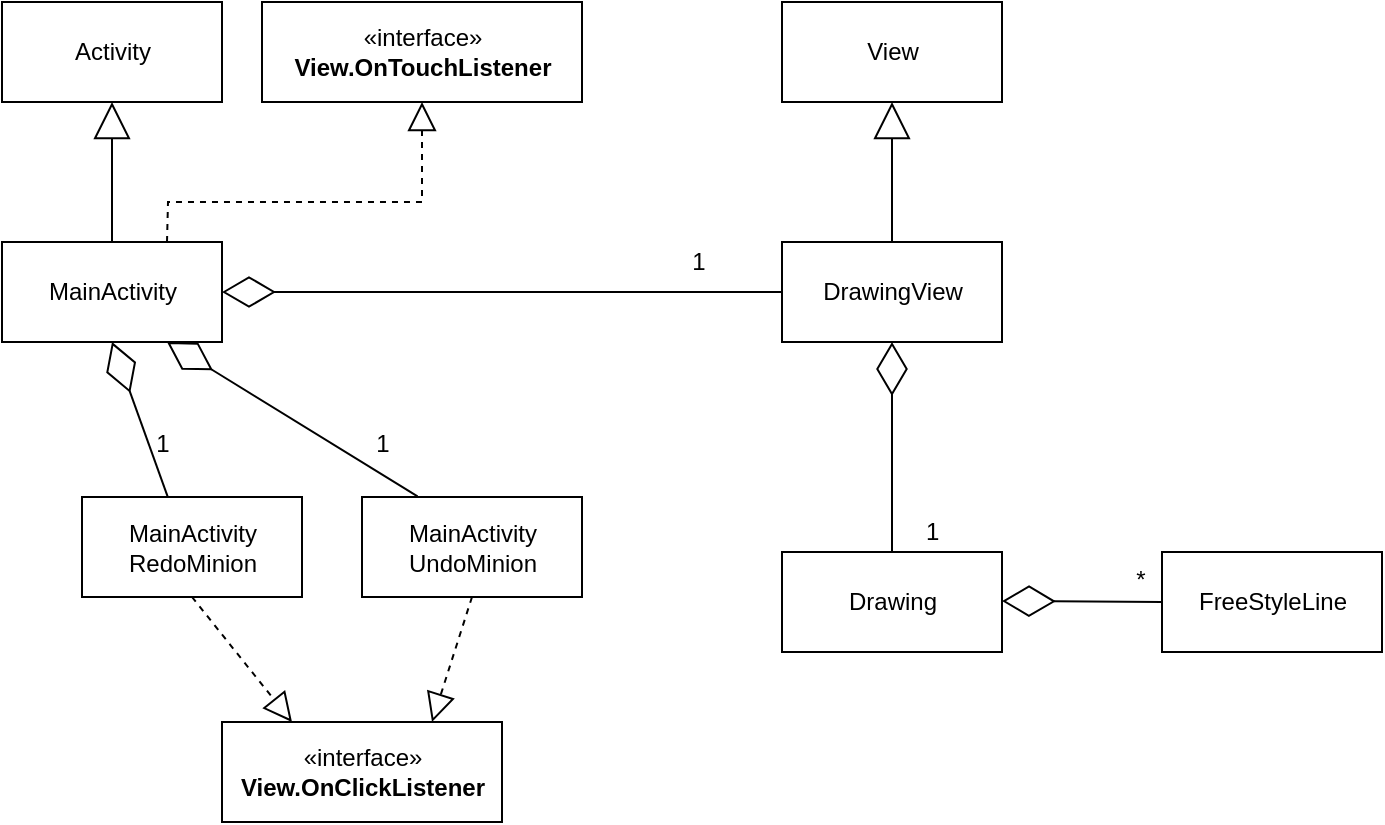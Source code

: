 <mxfile version="12.1.3" type="device" pages="1"><diagram id="Wag0u6_NZm4uqmxm5ulH" name="Page-1"><mxGraphModel dx="1412" dy="756" grid="1" gridSize="10" guides="1" tooltips="1" connect="1" arrows="1" fold="1" page="1" pageScale="1" pageWidth="827" pageHeight="1169" math="0" shadow="0"><root><mxCell id="0"/><mxCell id="1" parent="0"/><mxCell id="r71puIE21huBRmvZCwyF-3" value="MainActivity" style="html=1;" parent="1" vertex="1"><mxGeometry x="50" y="290" width="110" height="50" as="geometry"/></mxCell><mxCell id="r71puIE21huBRmvZCwyF-4" value="DrawingView" style="html=1;" parent="1" vertex="1"><mxGeometry x="440" y="290" width="110" height="50" as="geometry"/></mxCell><mxCell id="r71puIE21huBRmvZCwyF-5" value="" style="endArrow=diamondThin;endFill=0;endSize=24;html=1;entryX=1;entryY=0.5;entryDx=0;entryDy=0;align=right;exitX=0;exitY=0.5;exitDx=0;exitDy=0;" parent="1" source="r71puIE21huBRmvZCwyF-4" target="r71puIE21huBRmvZCwyF-3" edge="1"><mxGeometry width="160" relative="1" as="geometry"><mxPoint x="280" y="340" as="sourcePoint"/><mxPoint x="380" y="380" as="targetPoint"/></mxGeometry></mxCell><mxCell id="r71puIE21huBRmvZCwyF-10" value="1" style="text;html=1;resizable=0;points=[];align=center;verticalAlign=middle;labelBackgroundColor=#ffffff;" parent="r71puIE21huBRmvZCwyF-5" vertex="1" connectable="0"><mxGeometry x="-0.692" relative="1" as="geometry"><mxPoint x="1" y="-15" as="offset"/></mxGeometry></mxCell><mxCell id="r71puIE21huBRmvZCwyF-6" value="Drawing" style="html=1;" parent="1" vertex="1"><mxGeometry x="440" y="445" width="110" height="50" as="geometry"/></mxCell><mxCell id="r71puIE21huBRmvZCwyF-7" value="" style="endArrow=diamondThin;endFill=0;endSize=24;html=1;exitX=0.5;exitY=0;exitDx=0;exitDy=0;" parent="1" source="r71puIE21huBRmvZCwyF-6" target="r71puIE21huBRmvZCwyF-4" edge="1"><mxGeometry width="160" relative="1" as="geometry"><mxPoint x="500" y="420" as="sourcePoint"/><mxPoint x="370" y="440" as="targetPoint"/></mxGeometry></mxCell><mxCell id="r71puIE21huBRmvZCwyF-13" value="1&lt;br&gt;" style="text;html=1;resizable=0;points=[];autosize=1;align=left;verticalAlign=top;spacingTop=-4;" parent="1" vertex="1"><mxGeometry x="510" y="425" width="20" height="20" as="geometry"/></mxCell><mxCell id="r71puIE21huBRmvZCwyF-14" value="FreeStyleLine" style="html=1;" parent="1" vertex="1"><mxGeometry x="630" y="445" width="110" height="50" as="geometry"/></mxCell><mxCell id="r71puIE21huBRmvZCwyF-15" value="" style="endArrow=diamondThin;endFill=0;endSize=24;html=1;entryX=1;entryY=0.5;entryDx=0;entryDy=0;exitX=0;exitY=0.5;exitDx=0;exitDy=0;align=right;" parent="1" source="r71puIE21huBRmvZCwyF-14" edge="1"><mxGeometry width="160" relative="1" as="geometry"><mxPoint x="620.0" y="469.5" as="sourcePoint"/><mxPoint x="550.0" y="469.5" as="targetPoint"/></mxGeometry></mxCell><mxCell id="r71puIE21huBRmvZCwyF-16" value="*" style="text;html=1;resizable=0;points=[];align=center;verticalAlign=middle;labelBackgroundColor=#ffffff;" parent="r71puIE21huBRmvZCwyF-15" vertex="1" connectable="0"><mxGeometry x="-0.692" relative="1" as="geometry"><mxPoint x="1" y="-11" as="offset"/></mxGeometry></mxCell><mxCell id="r71puIE21huBRmvZCwyF-21" value="Activity" style="html=1;" parent="1" vertex="1"><mxGeometry x="50" y="170" width="110" height="50" as="geometry"/></mxCell><mxCell id="r71puIE21huBRmvZCwyF-22" value="View" style="html=1;" parent="1" vertex="1"><mxGeometry x="440" y="170" width="110" height="50" as="geometry"/></mxCell><mxCell id="r71puIE21huBRmvZCwyF-23" value="«interface»&lt;br&gt;&lt;b&gt;View.OnTouchListener&lt;/b&gt;" style="html=1;rounded=0;shadow=0;comic=0;strokeColor=#000000;fillColor=none;fontColor=#000000;" parent="1" vertex="1"><mxGeometry x="180" y="170" width="160" height="50" as="geometry"/></mxCell><mxCell id="r71puIE21huBRmvZCwyF-25" value="" style="endArrow=block;endSize=16;endFill=0;html=1;fontColor=#000000;align=right;exitX=0.5;exitY=0;exitDx=0;exitDy=0;" parent="1" source="r71puIE21huBRmvZCwyF-3" edge="1"><mxGeometry width="160" relative="1" as="geometry"><mxPoint x="120" y="420" as="sourcePoint"/><mxPoint x="105" y="220" as="targetPoint"/></mxGeometry></mxCell><mxCell id="r71puIE21huBRmvZCwyF-26" value="" style="endArrow=block;endSize=16;endFill=0;html=1;fontColor=#000000;align=right;exitX=0.5;exitY=0;exitDx=0;exitDy=0;entryX=0.5;entryY=1;entryDx=0;entryDy=0;" parent="1" source="r71puIE21huBRmvZCwyF-4" target="r71puIE21huBRmvZCwyF-22" edge="1"><mxGeometry width="160" relative="1" as="geometry"><mxPoint x="340" y="300" as="sourcePoint"/><mxPoint x="350" y="230" as="targetPoint"/></mxGeometry></mxCell><mxCell id="r71puIE21huBRmvZCwyF-27" value="" style="endArrow=block;dashed=1;endFill=0;endSize=12;html=1;fontColor=#000000;align=right;entryX=0.5;entryY=1;entryDx=0;entryDy=0;exitX=0.75;exitY=0;exitDx=0;exitDy=0;rounded=0;" parent="1" source="r71puIE21huBRmvZCwyF-3" target="r71puIE21huBRmvZCwyF-23" edge="1"><mxGeometry width="160" relative="1" as="geometry"><mxPoint x="480" y="350" as="sourcePoint"/><mxPoint x="640" y="350" as="targetPoint"/><Array as="points"><mxPoint x="133" y="270"/><mxPoint x="260" y="270"/></Array></mxGeometry></mxCell><mxCell id="Yw1EVinK-lKJo-MU2Gkx-1" value="«interface»&lt;br&gt;&lt;b&gt;View.OnClickListener&lt;/b&gt;" style="html=1;rounded=0;shadow=0;comic=0;strokeColor=#000000;fillColor=none;fontColor=#000000;" vertex="1" parent="1"><mxGeometry x="160" y="530" width="140" height="50" as="geometry"/></mxCell><mxCell id="Yw1EVinK-lKJo-MU2Gkx-3" value="MainActivity&lt;br&gt;RedoMinion" style="html=1;" vertex="1" parent="1"><mxGeometry x="90" y="417.5" width="110" height="50" as="geometry"/></mxCell><mxCell id="Yw1EVinK-lKJo-MU2Gkx-4" value="MainActivity&lt;br&gt;UndoMinion" style="html=1;" vertex="1" parent="1"><mxGeometry x="230" y="417.5" width="110" height="50" as="geometry"/></mxCell><mxCell id="Yw1EVinK-lKJo-MU2Gkx-6" value="" style="endArrow=diamondThin;endFill=0;endSize=24;html=1;entryX=0.5;entryY=1;entryDx=0;entryDy=0;align=right;exitX=0.389;exitY=-0.006;exitDx=0;exitDy=0;exitPerimeter=0;" edge="1" parent="1" source="Yw1EVinK-lKJo-MU2Gkx-3" target="r71puIE21huBRmvZCwyF-3"><mxGeometry width="160" relative="1" as="geometry"><mxPoint x="647" y="332.5" as="sourcePoint"/><mxPoint x="170" y="325" as="targetPoint"/></mxGeometry></mxCell><mxCell id="Yw1EVinK-lKJo-MU2Gkx-7" value="1" style="text;html=1;resizable=0;points=[];align=center;verticalAlign=middle;labelBackgroundColor=#ffffff;" vertex="1" connectable="0" parent="Yw1EVinK-lKJo-MU2Gkx-6"><mxGeometry x="-0.692" relative="1" as="geometry"><mxPoint x="1" y="-15" as="offset"/></mxGeometry></mxCell><mxCell id="Yw1EVinK-lKJo-MU2Gkx-8" value="" style="endArrow=diamondThin;endFill=0;endSize=24;html=1;entryX=0.75;entryY=1;entryDx=0;entryDy=0;align=right;exitX=0.389;exitY=-0.006;exitDx=0;exitDy=0;exitPerimeter=0;" edge="1" parent="1" target="r71puIE21huBRmvZCwyF-3"><mxGeometry width="160" relative="1" as="geometry"><mxPoint x="257.79" y="417.2" as="sourcePoint"/><mxPoint x="230" y="340" as="targetPoint"/></mxGeometry></mxCell><mxCell id="Yw1EVinK-lKJo-MU2Gkx-9" value="1" style="text;html=1;resizable=0;points=[];align=center;verticalAlign=middle;labelBackgroundColor=#ffffff;" vertex="1" connectable="0" parent="Yw1EVinK-lKJo-MU2Gkx-8"><mxGeometry x="-0.692" relative="1" as="geometry"><mxPoint x="1" y="-15" as="offset"/></mxGeometry></mxCell><mxCell id="Yw1EVinK-lKJo-MU2Gkx-11" value="" style="endArrow=block;dashed=1;endFill=0;endSize=12;html=1;exitX=0.5;exitY=1;exitDx=0;exitDy=0;entryX=0.75;entryY=0;entryDx=0;entryDy=0;" edge="1" parent="1" source="Yw1EVinK-lKJo-MU2Gkx-4" target="Yw1EVinK-lKJo-MU2Gkx-1"><mxGeometry width="160" relative="1" as="geometry"><mxPoint x="380" y="540" as="sourcePoint"/><mxPoint x="280" y="480" as="targetPoint"/></mxGeometry></mxCell><mxCell id="Yw1EVinK-lKJo-MU2Gkx-12" value="" style="endArrow=block;dashed=1;endFill=0;endSize=12;html=1;exitX=0.5;exitY=1;exitDx=0;exitDy=0;entryX=0.25;entryY=0;entryDx=0;entryDy=0;" edge="1" parent="1" source="Yw1EVinK-lKJo-MU2Gkx-3" target="Yw1EVinK-lKJo-MU2Gkx-1"><mxGeometry width="160" relative="1" as="geometry"><mxPoint x="275" y="540" as="sourcePoint"/><mxPoint x="295" y="477.5" as="targetPoint"/></mxGeometry></mxCell></root></mxGraphModel></diagram></mxfile>